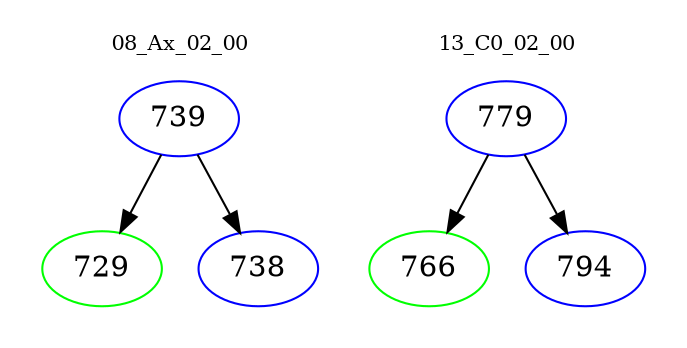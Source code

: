 digraph{
subgraph cluster_0 {
color = white
label = "08_Ax_02_00";
fontsize=10;
T0_739 [label="739", color="blue"]
T0_739 -> T0_729 [color="black"]
T0_729 [label="729", color="green"]
T0_739 -> T0_738 [color="black"]
T0_738 [label="738", color="blue"]
}
subgraph cluster_1 {
color = white
label = "13_C0_02_00";
fontsize=10;
T1_779 [label="779", color="blue"]
T1_779 -> T1_766 [color="black"]
T1_766 [label="766", color="green"]
T1_779 -> T1_794 [color="black"]
T1_794 [label="794", color="blue"]
}
}

